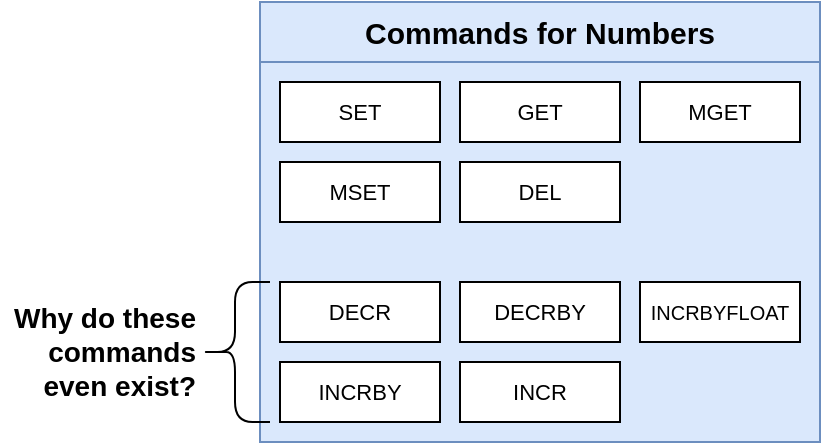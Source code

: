 <mxfile version="13.3.7" type="device" pages="8"><diagram id="JqwC3n5OHXE39iyFi_rL" name="01 - numb"><mxGraphModel dx="471" dy="290" grid="1" gridSize="10" guides="1" tooltips="1" connect="1" arrows="1" fold="1" page="1" pageScale="1" pageWidth="1920" pageHeight="1200" math="0" shadow="0"><root><mxCell id="0"/><mxCell id="1" parent="0"/><mxCell id="weh4NWB8mXX_aTom_WaK-1" value="Commands for Numbers" style="rounded=0;whiteSpace=wrap;html=1;fillColor=#dae8fc;strokeColor=#6c8ebf;fontStyle=1;fontSize=15;" vertex="1" parent="1"><mxGeometry x="610" y="370" width="280" height="30" as="geometry"/></mxCell><mxCell id="weh4NWB8mXX_aTom_WaK-2" value="" style="rounded=0;whiteSpace=wrap;html=1;fillColor=#dae8fc;strokeColor=#6c8ebf;fontStyle=1;fontSize=16;" vertex="1" parent="1"><mxGeometry x="610" y="400" width="280" height="190" as="geometry"/></mxCell><mxCell id="weh4NWB8mXX_aTom_WaK-3" value="GET" style="rounded=0;whiteSpace=wrap;html=1;fontSize=11;" vertex="1" parent="1"><mxGeometry x="710" y="410" width="80" height="30" as="geometry"/></mxCell><mxCell id="weh4NWB8mXX_aTom_WaK-4" value="SET" style="rounded=0;whiteSpace=wrap;html=1;fontSize=11;" vertex="1" parent="1"><mxGeometry x="620" y="410" width="80" height="30" as="geometry"/></mxCell><mxCell id="weh4NWB8mXX_aTom_WaK-5" value="MGET" style="rounded=0;whiteSpace=wrap;html=1;fontSize=11;" vertex="1" parent="1"><mxGeometry x="800" y="410" width="80" height="30" as="geometry"/></mxCell><mxCell id="weh4NWB8mXX_aTom_WaK-6" value="MSET" style="rounded=0;whiteSpace=wrap;html=1;fontSize=11;" vertex="1" parent="1"><mxGeometry x="620" y="450" width="80" height="30" as="geometry"/></mxCell><mxCell id="weh4NWB8mXX_aTom_WaK-7" value="INCR" style="rounded=0;whiteSpace=wrap;html=1;fontSize=11;" vertex="1" parent="1"><mxGeometry x="710" y="550" width="80" height="30" as="geometry"/></mxCell><mxCell id="weh4NWB8mXX_aTom_WaK-8" value="DECR" style="rounded=0;whiteSpace=wrap;html=1;fontSize=11;" vertex="1" parent="1"><mxGeometry x="620" y="510" width="80" height="30" as="geometry"/></mxCell><mxCell id="weh4NWB8mXX_aTom_WaK-9" value="INCRBY" style="rounded=0;whiteSpace=wrap;html=1;fontSize=11;" vertex="1" parent="1"><mxGeometry x="620" y="550" width="80" height="30" as="geometry"/></mxCell><mxCell id="weh4NWB8mXX_aTom_WaK-10" value="INCRBYFLOAT" style="rounded=0;whiteSpace=wrap;html=1;fontSize=10;" vertex="1" parent="1"><mxGeometry x="800" y="510" width="80" height="30" as="geometry"/></mxCell><mxCell id="weh4NWB8mXX_aTom_WaK-11" value="DECRBY" style="rounded=0;whiteSpace=wrap;html=1;fontSize=11;" vertex="1" parent="1"><mxGeometry x="710" y="510" width="80" height="30" as="geometry"/></mxCell><mxCell id="weh4NWB8mXX_aTom_WaK-12" value="DEL" style="rounded=0;whiteSpace=wrap;html=1;fontSize=11;" vertex="1" parent="1"><mxGeometry x="710" y="450" width="80" height="30" as="geometry"/></mxCell><mxCell id="weh4NWB8mXX_aTom_WaK-14" value="" style="shape=curlyBracket;whiteSpace=wrap;html=1;rounded=1;" vertex="1" parent="1"><mxGeometry x="580" y="510" width="35" height="70" as="geometry"/></mxCell><mxCell id="weh4NWB8mXX_aTom_WaK-15" value="Why do these commands even exist?" style="text;html=1;strokeColor=none;fillColor=none;align=right;verticalAlign=middle;whiteSpace=wrap;rounded=0;fontStyle=1;fontSize=14;" vertex="1" parent="1"><mxGeometry x="480" y="535" width="100" height="20" as="geometry"/></mxCell></root></mxGraphModel></diagram><diagram id="ersCwd2ein5exZZzDWzj" name="02 - getset"><mxGraphModel dx="807" dy="498" grid="1" gridSize="10" guides="1" tooltips="1" connect="1" arrows="1" fold="1" page="1" pageScale="1" pageWidth="1920" pageHeight="1200" math="0" shadow="0"><root><mxCell id="GRiDHgTVAoTTc7aFI11v-0"/><mxCell id="GRiDHgTVAoTTc7aFI11v-1" parent="GRiDHgTVAoTTc7aFI11v-0"/><mxCell id="G50imO1o8P3QpibRW9eD-0" value="" style="rounded=0;whiteSpace=wrap;html=1;fontSize=16;align=left;fillColor=#f5f5f5;strokeColor=#666666;fontColor=#333333;" vertex="1" parent="GRiDHgTVAoTTc7aFI11v-1"><mxGeometry x="670" y="580" width="124" height="60" as="geometry"/></mxCell><mxCell id="G50imO1o8P3QpibRW9eD-2" value="Redis" style="rounded=0;whiteSpace=wrap;html=1;fontStyle=1;fillColor=#dae8fc;strokeColor=#6c8ebf;fontSize=22;" vertex="1" parent="GRiDHgTVAoTTc7aFI11v-1"><mxGeometry x="720" y="670" width="300" height="40" as="geometry"/></mxCell><mxCell id="G50imO1o8P3QpibRW9eD-3" value="" style="rounded=0;whiteSpace=wrap;html=1;fontStyle=1;fillColor=#dae8fc;strokeColor=#6c8ebf;fontSize=22;" vertex="1" parent="GRiDHgTVAoTTc7aFI11v-1"><mxGeometry x="720" y="710" width="300" height="80" as="geometry"/></mxCell><mxCell id="G50imO1o8P3QpibRW9eD-4" value="Command" style="rounded=0;whiteSpace=wrap;html=1;fontSize=16;align=center;fontStyle=1;fillColor=#f5f5f5;strokeColor=#666666;fontColor=#333333;" vertex="1" parent="GRiDHgTVAoTTc7aFI11v-1"><mxGeometry x="670" y="550" width="124" height="30" as="geometry"/></mxCell><mxCell id="G50imO1o8P3QpibRW9eD-6" value="" style="rounded=0;whiteSpace=wrap;html=1;fontStyle=0;fillColor=#d5e8d4;strokeColor=#82b366;fontSize=22;" vertex="1" parent="GRiDHgTVAoTTc7aFI11v-1"><mxGeometry x="720" y="450" width="720" height="70" as="geometry"/></mxCell><mxCell id="G50imO1o8P3QpibRW9eD-7" value="Response" style="rounded=0;whiteSpace=wrap;html=1;fontSize=16;align=center;fontStyle=1;fillColor=#f5f5f5;strokeColor=#666666;fontColor=#333333;" vertex="1" parent="GRiDHgTVAoTTc7aFI11v-1"><mxGeometry x="945" y="550" width="105" height="30" as="geometry"/></mxCell><mxCell id="G50imO1o8P3QpibRW9eD-8" value="" style="rounded=0;whiteSpace=wrap;html=1;fontSize=16;align=center;fontStyle=1;fillColor=#f5f5f5;strokeColor=#666666;fontColor=#333333;" vertex="1" parent="GRiDHgTVAoTTc7aFI11v-1"><mxGeometry x="945" y="580" width="105" height="60" as="geometry"/></mxCell><mxCell id="G50imO1o8P3QpibRW9eD-9" value="&quot;20&quot;" style="rounded=0;whiteSpace=wrap;html=1;fontSize=16;fontStyle=2;" vertex="1" parent="GRiDHgTVAoTTc7aFI11v-1"><mxGeometry x="967.5" y="590" width="60" height="40" as="geometry"/></mxCell><mxCell id="G50imO1o8P3QpibRW9eD-10" value="GET upvotes" style="rounded=0;whiteSpace=wrap;html=1;fontSize=16;fontStyle=2;" vertex="1" parent="GRiDHgTVAoTTc7aFI11v-1"><mxGeometry x="680" y="590" width="107" height="40" as="geometry"/></mxCell><mxCell id="G50imO1o8P3QpibRW9eD-11" style="edgeStyle=orthogonalEdgeStyle;rounded=0;orthogonalLoop=1;jettySize=auto;html=1;exitX=1;exitY=0.5;exitDx=0;exitDy=0;strokeWidth=2;fontSize=11;" edge="1" parent="GRiDHgTVAoTTc7aFI11v-1" source="G50imO1o8P3QpibRW9eD-12" target="G50imO1o8P3QpibRW9eD-13"><mxGeometry relative="1" as="geometry"/></mxCell><mxCell id="G50imO1o8P3QpibRW9eD-12" value="upvotes" style="rounded=0;whiteSpace=wrap;html=1;fontSize=16;fontStyle=2;" vertex="1" parent="GRiDHgTVAoTTc7aFI11v-1"><mxGeometry x="730" y="730" width="110" height="40" as="geometry"/></mxCell><mxCell id="G50imO1o8P3QpibRW9eD-13" value="&quot;20&quot;" style="rounded=0;whiteSpace=wrap;html=1;fontSize=16;fontStyle=2;" vertex="1" parent="GRiDHgTVAoTTc7aFI11v-1"><mxGeometry x="900" y="730" width="110" height="40" as="geometry"/></mxCell><mxCell id="G50imO1o8P3QpibRW9eD-14" value="We could do this instead of 'INCR'" style="rounded=0;whiteSpace=wrap;html=1;fontSize=22;align=center;fillColor=#f8cecc;strokeColor=#b85450;fontStyle=1" vertex="1" parent="GRiDHgTVAoTTc7aFI11v-1"><mxGeometry x="895" y="380" width="370" height="60" as="geometry"/></mxCell><mxCell id="G50imO1o8P3QpibRW9eD-15" value="" style="endArrow=classic;html=1;fontSize=22;" edge="1" parent="GRiDHgTVAoTTc7aFI11v-1"><mxGeometry width="50" height="50" relative="1" as="geometry"><mxPoint x="794" y="520" as="sourcePoint"/><mxPoint x="794" y="670" as="targetPoint"/></mxGeometry></mxCell><mxCell id="G50imO1o8P3QpibRW9eD-16" value="" style="endArrow=classic;html=1;fontSize=22;" edge="1" parent="GRiDHgTVAoTTc7aFI11v-1"><mxGeometry width="50" height="50" relative="1" as="geometry"><mxPoint x="944.52" y="670" as="sourcePoint"/><mxPoint x="944.52" y="520" as="targetPoint"/></mxGeometry></mxCell><mxCell id="G50imO1o8P3QpibRW9eD-17" value="" style="rounded=0;whiteSpace=wrap;html=1;fontSize=16;align=left;fillColor=#f5f5f5;strokeColor=#666666;fontColor=#333333;" vertex="1" parent="GRiDHgTVAoTTc7aFI11v-1"><mxGeometry x="1110" y="580" width="124" height="60" as="geometry"/></mxCell><mxCell id="G50imO1o8P3QpibRW9eD-18" value="Redis" style="rounded=0;whiteSpace=wrap;html=1;fontStyle=1;fillColor=#dae8fc;strokeColor=#6c8ebf;fontSize=22;" vertex="1" parent="GRiDHgTVAoTTc7aFI11v-1"><mxGeometry x="1160" y="670" width="300" height="40" as="geometry"/></mxCell><mxCell id="G50imO1o8P3QpibRW9eD-19" value="" style="rounded=0;whiteSpace=wrap;html=1;fontStyle=1;fillColor=#dae8fc;strokeColor=#6c8ebf;fontSize=22;" vertex="1" parent="GRiDHgTVAoTTc7aFI11v-1"><mxGeometry x="1160" y="710" width="300" height="80" as="geometry"/></mxCell><mxCell id="G50imO1o8P3QpibRW9eD-20" value="Command" style="rounded=0;whiteSpace=wrap;html=1;fontSize=16;align=center;fontStyle=1;fillColor=#f5f5f5;strokeColor=#666666;fontColor=#333333;" vertex="1" parent="GRiDHgTVAoTTc7aFI11v-1"><mxGeometry x="1110" y="550" width="124" height="30" as="geometry"/></mxCell><mxCell id="G50imO1o8P3QpibRW9eD-21" value="Response" style="rounded=0;whiteSpace=wrap;html=1;fontSize=16;align=center;fontStyle=1;fillColor=#f5f5f5;strokeColor=#666666;fontColor=#333333;" vertex="1" parent="GRiDHgTVAoTTc7aFI11v-1"><mxGeometry x="1385" y="550" width="105" height="30" as="geometry"/></mxCell><mxCell id="G50imO1o8P3QpibRW9eD-22" value="" style="rounded=0;whiteSpace=wrap;html=1;fontSize=16;align=center;fontStyle=1;fillColor=#f5f5f5;strokeColor=#666666;fontColor=#333333;" vertex="1" parent="GRiDHgTVAoTTc7aFI11v-1"><mxGeometry x="1385" y="580" width="105" height="60" as="geometry"/></mxCell><mxCell id="G50imO1o8P3QpibRW9eD-23" value="&quot;OK&quot;" style="rounded=0;whiteSpace=wrap;html=1;fontSize=16;fontStyle=2;" vertex="1" parent="GRiDHgTVAoTTc7aFI11v-1"><mxGeometry x="1407.5" y="590" width="60" height="40" as="geometry"/></mxCell><mxCell id="G50imO1o8P3QpibRW9eD-24" value="SET upvotes 21" style="rounded=0;whiteSpace=wrap;html=1;fontSize=16;fontStyle=2;" vertex="1" parent="GRiDHgTVAoTTc7aFI11v-1"><mxGeometry x="1120" y="590" width="107" height="40" as="geometry"/></mxCell><mxCell id="G50imO1o8P3QpibRW9eD-25" style="edgeStyle=orthogonalEdgeStyle;rounded=0;orthogonalLoop=1;jettySize=auto;html=1;exitX=1;exitY=0.5;exitDx=0;exitDy=0;strokeWidth=2;fontSize=11;" edge="1" parent="GRiDHgTVAoTTc7aFI11v-1" source="G50imO1o8P3QpibRW9eD-26" target="G50imO1o8P3QpibRW9eD-27"><mxGeometry relative="1" as="geometry"/></mxCell><mxCell id="G50imO1o8P3QpibRW9eD-26" value="upvotes" style="rounded=0;whiteSpace=wrap;html=1;fontSize=16;fontStyle=2;" vertex="1" parent="GRiDHgTVAoTTc7aFI11v-1"><mxGeometry x="1170" y="730" width="110" height="40" as="geometry"/></mxCell><mxCell id="G50imO1o8P3QpibRW9eD-27" value="&quot;21&quot;" style="rounded=0;whiteSpace=wrap;html=1;fontSize=16;fontStyle=2;" vertex="1" parent="GRiDHgTVAoTTc7aFI11v-1"><mxGeometry x="1340" y="730" width="110" height="40" as="geometry"/></mxCell><mxCell id="G50imO1o8P3QpibRW9eD-28" value="" style="endArrow=classic;html=1;fontSize=22;" edge="1" parent="GRiDHgTVAoTTc7aFI11v-1"><mxGeometry width="50" height="50" relative="1" as="geometry"><mxPoint x="1234" y="520" as="sourcePoint"/><mxPoint x="1234" y="670" as="targetPoint"/></mxGeometry></mxCell><mxCell id="G50imO1o8P3QpibRW9eD-29" value="" style="endArrow=classic;html=1;fontSize=22;" edge="1" parent="GRiDHgTVAoTTc7aFI11v-1"><mxGeometry width="50" height="50" relative="1" as="geometry"><mxPoint x="1384.52" y="670" as="sourcePoint"/><mxPoint x="1384.52" y="520" as="targetPoint"/></mxGeometry></mxCell><mxCell id="G50imO1o8P3QpibRW9eD-34" style="edgeStyle=orthogonalEdgeStyle;rounded=0;orthogonalLoop=1;jettySize=auto;html=1;exitX=1;exitY=0.5;exitDx=0;exitDy=0;fontSize=22;" edge="1" parent="GRiDHgTVAoTTc7aFI11v-1" source="G50imO1o8P3QpibRW9eD-30" target="G50imO1o8P3QpibRW9eD-33"><mxGeometry relative="1" as="geometry"/></mxCell><mxCell id="G50imO1o8P3QpibRW9eD-30" value="&quot;20&quot;" style="rounded=0;whiteSpace=wrap;html=1;fontSize=16;fontStyle=2;" vertex="1" parent="GRiDHgTVAoTTc7aFI11v-1"><mxGeometry x="927.5" y="465" width="40" height="40" as="geometry"/></mxCell><mxCell id="G50imO1o8P3QpibRW9eD-31" value="&lt;b&gt;API Server&lt;/b&gt;" style="text;html=1;strokeColor=none;fillColor=none;align=center;verticalAlign=middle;whiteSpace=wrap;rounded=0;fontSize=22;" vertex="1" parent="GRiDHgTVAoTTc7aFI11v-1"><mxGeometry x="747" y="475" width="40" height="20" as="geometry"/></mxCell><mxCell id="G50imO1o8P3QpibRW9eD-36" style="edgeStyle=orthogonalEdgeStyle;rounded=0;orthogonalLoop=1;jettySize=auto;html=1;exitX=1;exitY=0.5;exitDx=0;exitDy=0;fontSize=22;" edge="1" parent="GRiDHgTVAoTTc7aFI11v-1" source="G50imO1o8P3QpibRW9eD-33" target="G50imO1o8P3QpibRW9eD-35"><mxGeometry relative="1" as="geometry"/></mxCell><mxCell id="G50imO1o8P3QpibRW9eD-33" value="20" style="rounded=0;whiteSpace=wrap;html=1;fontSize=16;fontStyle=2;" vertex="1" parent="GRiDHgTVAoTTc7aFI11v-1"><mxGeometry x="990" y="465" width="30" height="40" as="geometry"/></mxCell><mxCell id="G50imO1o8P3QpibRW9eD-38" style="edgeStyle=orthogonalEdgeStyle;rounded=0;orthogonalLoop=1;jettySize=auto;html=1;exitX=1;exitY=0.5;exitDx=0;exitDy=0;fontSize=22;" edge="1" parent="GRiDHgTVAoTTc7aFI11v-1" source="G50imO1o8P3QpibRW9eD-35" target="G50imO1o8P3QpibRW9eD-37"><mxGeometry relative="1" as="geometry"/></mxCell><mxCell id="G50imO1o8P3QpibRW9eD-35" value="20 + 1" style="rounded=0;whiteSpace=wrap;html=1;fontSize=16;fontStyle=2;" vertex="1" parent="GRiDHgTVAoTTc7aFI11v-1"><mxGeometry x="1045" y="465" width="70" height="40" as="geometry"/></mxCell><mxCell id="G50imO1o8P3QpibRW9eD-37" value="21" style="rounded=0;whiteSpace=wrap;html=1;fontSize=16;fontStyle=2;" vertex="1" parent="GRiDHgTVAoTTc7aFI11v-1"><mxGeometry x="1140" y="465" width="70" height="40" as="geometry"/></mxCell></root></mxGraphModel></diagram><diagram name="03 - first" id="UYrCd_HREZklZOwdUCtj"><mxGraphModel dx="826" dy="510" grid="1" gridSize="10" guides="1" tooltips="1" connect="1" arrows="1" fold="1" page="1" pageScale="1" pageWidth="1920" pageHeight="1200" math="0" shadow="0"><root><mxCell id="7QyXnaCS6kPut0UiRq4j-0"/><mxCell id="7QyXnaCS6kPut0UiRq4j-1" parent="7QyXnaCS6kPut0UiRq4j-0"/><mxCell id="7QyXnaCS6kPut0UiRq4j-14" value="Two round trips" style="rounded=0;whiteSpace=wrap;html=1;fontSize=22;align=center;fillColor=#f8cecc;strokeColor=#b85450;fontStyle=1" vertex="1" parent="7QyXnaCS6kPut0UiRq4j-1"><mxGeometry x="895" y="380" width="370" height="60" as="geometry"/></mxCell><mxCell id="t_0nIKhQNyyb_zOz6WTl-0" value="" style="rounded=0;whiteSpace=wrap;html=1;fontSize=16;align=left;fillColor=#f5f5f5;strokeColor=#666666;fontColor=#333333;" vertex="1" parent="7QyXnaCS6kPut0UiRq4j-1"><mxGeometry x="670" y="580" width="124" height="60" as="geometry"/></mxCell><mxCell id="t_0nIKhQNyyb_zOz6WTl-1" value="Redis" style="rounded=0;whiteSpace=wrap;html=1;fontStyle=1;fillColor=#dae8fc;strokeColor=#6c8ebf;fontSize=22;" vertex="1" parent="7QyXnaCS6kPut0UiRq4j-1"><mxGeometry x="720" y="670" width="300" height="40" as="geometry"/></mxCell><mxCell id="t_0nIKhQNyyb_zOz6WTl-2" value="" style="rounded=0;whiteSpace=wrap;html=1;fontStyle=1;fillColor=#dae8fc;strokeColor=#6c8ebf;fontSize=22;" vertex="1" parent="7QyXnaCS6kPut0UiRq4j-1"><mxGeometry x="720" y="710" width="300" height="80" as="geometry"/></mxCell><mxCell id="t_0nIKhQNyyb_zOz6WTl-3" value="Command" style="rounded=0;whiteSpace=wrap;html=1;fontSize=16;align=center;fontStyle=1;fillColor=#f5f5f5;strokeColor=#666666;fontColor=#333333;" vertex="1" parent="7QyXnaCS6kPut0UiRq4j-1"><mxGeometry x="670" y="550" width="124" height="30" as="geometry"/></mxCell><mxCell id="t_0nIKhQNyyb_zOz6WTl-4" value="" style="rounded=0;whiteSpace=wrap;html=1;fontStyle=0;fillColor=#d5e8d4;strokeColor=#82b366;fontSize=22;" vertex="1" parent="7QyXnaCS6kPut0UiRq4j-1"><mxGeometry x="720" y="450" width="720" height="70" as="geometry"/></mxCell><mxCell id="t_0nIKhQNyyb_zOz6WTl-5" value="Response" style="rounded=0;whiteSpace=wrap;html=1;fontSize=16;align=center;fontStyle=1;fillColor=#f5f5f5;strokeColor=#666666;fontColor=#333333;" vertex="1" parent="7QyXnaCS6kPut0UiRq4j-1"><mxGeometry x="945" y="550" width="105" height="30" as="geometry"/></mxCell><mxCell id="t_0nIKhQNyyb_zOz6WTl-6" value="" style="rounded=0;whiteSpace=wrap;html=1;fontSize=16;align=center;fontStyle=1;fillColor=#f5f5f5;strokeColor=#666666;fontColor=#333333;" vertex="1" parent="7QyXnaCS6kPut0UiRq4j-1"><mxGeometry x="945" y="580" width="105" height="60" as="geometry"/></mxCell><mxCell id="t_0nIKhQNyyb_zOz6WTl-7" value="&quot;20&quot;" style="rounded=0;whiteSpace=wrap;html=1;fontSize=16;fontStyle=2;" vertex="1" parent="7QyXnaCS6kPut0UiRq4j-1"><mxGeometry x="967.5" y="590" width="60" height="40" as="geometry"/></mxCell><mxCell id="t_0nIKhQNyyb_zOz6WTl-8" value="GET upvotes" style="rounded=0;whiteSpace=wrap;html=1;fontSize=16;fontStyle=2;" vertex="1" parent="7QyXnaCS6kPut0UiRq4j-1"><mxGeometry x="680" y="590" width="107" height="40" as="geometry"/></mxCell><mxCell id="t_0nIKhQNyyb_zOz6WTl-9" style="edgeStyle=orthogonalEdgeStyle;rounded=0;orthogonalLoop=1;jettySize=auto;html=1;exitX=1;exitY=0.5;exitDx=0;exitDy=0;strokeWidth=2;fontSize=11;" edge="1" parent="7QyXnaCS6kPut0UiRq4j-1" source="t_0nIKhQNyyb_zOz6WTl-10" target="t_0nIKhQNyyb_zOz6WTl-11"><mxGeometry relative="1" as="geometry"/></mxCell><mxCell id="t_0nIKhQNyyb_zOz6WTl-10" value="upvotes" style="rounded=0;whiteSpace=wrap;html=1;fontSize=16;fontStyle=2;" vertex="1" parent="7QyXnaCS6kPut0UiRq4j-1"><mxGeometry x="730" y="730" width="110" height="40" as="geometry"/></mxCell><mxCell id="t_0nIKhQNyyb_zOz6WTl-11" value="&quot;20&quot;" style="rounded=0;whiteSpace=wrap;html=1;fontSize=16;fontStyle=2;" vertex="1" parent="7QyXnaCS6kPut0UiRq4j-1"><mxGeometry x="900" y="730" width="110" height="40" as="geometry"/></mxCell><mxCell id="t_0nIKhQNyyb_zOz6WTl-12" value="" style="endArrow=classic;html=1;fontSize=22;" edge="1" parent="7QyXnaCS6kPut0UiRq4j-1"><mxGeometry width="50" height="50" relative="1" as="geometry"><mxPoint x="794" y="520" as="sourcePoint"/><mxPoint x="794" y="670" as="targetPoint"/></mxGeometry></mxCell><mxCell id="t_0nIKhQNyyb_zOz6WTl-13" value="" style="endArrow=classic;html=1;fontSize=22;" edge="1" parent="7QyXnaCS6kPut0UiRq4j-1"><mxGeometry width="50" height="50" relative="1" as="geometry"><mxPoint x="944.52" y="670" as="sourcePoint"/><mxPoint x="944.52" y="520" as="targetPoint"/></mxGeometry></mxCell><mxCell id="t_0nIKhQNyyb_zOz6WTl-14" value="" style="rounded=0;whiteSpace=wrap;html=1;fontSize=16;align=left;fillColor=#f5f5f5;strokeColor=#666666;fontColor=#333333;" vertex="1" parent="7QyXnaCS6kPut0UiRq4j-1"><mxGeometry x="1110" y="580" width="124" height="60" as="geometry"/></mxCell><mxCell id="t_0nIKhQNyyb_zOz6WTl-15" value="Redis" style="rounded=0;whiteSpace=wrap;html=1;fontStyle=1;fillColor=#dae8fc;strokeColor=#6c8ebf;fontSize=22;" vertex="1" parent="7QyXnaCS6kPut0UiRq4j-1"><mxGeometry x="1160" y="670" width="300" height="40" as="geometry"/></mxCell><mxCell id="t_0nIKhQNyyb_zOz6WTl-16" value="" style="rounded=0;whiteSpace=wrap;html=1;fontStyle=1;fillColor=#dae8fc;strokeColor=#6c8ebf;fontSize=22;" vertex="1" parent="7QyXnaCS6kPut0UiRq4j-1"><mxGeometry x="1160" y="710" width="300" height="80" as="geometry"/></mxCell><mxCell id="t_0nIKhQNyyb_zOz6WTl-17" value="Command" style="rounded=0;whiteSpace=wrap;html=1;fontSize=16;align=center;fontStyle=1;fillColor=#f5f5f5;strokeColor=#666666;fontColor=#333333;" vertex="1" parent="7QyXnaCS6kPut0UiRq4j-1"><mxGeometry x="1110" y="550" width="124" height="30" as="geometry"/></mxCell><mxCell id="t_0nIKhQNyyb_zOz6WTl-18" value="Response" style="rounded=0;whiteSpace=wrap;html=1;fontSize=16;align=center;fontStyle=1;fillColor=#f5f5f5;strokeColor=#666666;fontColor=#333333;" vertex="1" parent="7QyXnaCS6kPut0UiRq4j-1"><mxGeometry x="1385" y="550" width="105" height="30" as="geometry"/></mxCell><mxCell id="t_0nIKhQNyyb_zOz6WTl-19" value="" style="rounded=0;whiteSpace=wrap;html=1;fontSize=16;align=center;fontStyle=1;fillColor=#f5f5f5;strokeColor=#666666;fontColor=#333333;" vertex="1" parent="7QyXnaCS6kPut0UiRq4j-1"><mxGeometry x="1385" y="580" width="105" height="60" as="geometry"/></mxCell><mxCell id="t_0nIKhQNyyb_zOz6WTl-20" value="&quot;OK&quot;" style="rounded=0;whiteSpace=wrap;html=1;fontSize=16;fontStyle=2;" vertex="1" parent="7QyXnaCS6kPut0UiRq4j-1"><mxGeometry x="1407.5" y="590" width="60" height="40" as="geometry"/></mxCell><mxCell id="t_0nIKhQNyyb_zOz6WTl-21" value="SET upvotes 21" style="rounded=0;whiteSpace=wrap;html=1;fontSize=16;fontStyle=2;" vertex="1" parent="7QyXnaCS6kPut0UiRq4j-1"><mxGeometry x="1120" y="590" width="107" height="40" as="geometry"/></mxCell><mxCell id="t_0nIKhQNyyb_zOz6WTl-22" style="edgeStyle=orthogonalEdgeStyle;rounded=0;orthogonalLoop=1;jettySize=auto;html=1;exitX=1;exitY=0.5;exitDx=0;exitDy=0;strokeWidth=2;fontSize=11;" edge="1" parent="7QyXnaCS6kPut0UiRq4j-1" source="t_0nIKhQNyyb_zOz6WTl-23" target="t_0nIKhQNyyb_zOz6WTl-24"><mxGeometry relative="1" as="geometry"/></mxCell><mxCell id="t_0nIKhQNyyb_zOz6WTl-23" value="upvotes" style="rounded=0;whiteSpace=wrap;html=1;fontSize=16;fontStyle=2;" vertex="1" parent="7QyXnaCS6kPut0UiRq4j-1"><mxGeometry x="1170" y="730" width="110" height="40" as="geometry"/></mxCell><mxCell id="t_0nIKhQNyyb_zOz6WTl-24" value="&quot;21&quot;" style="rounded=0;whiteSpace=wrap;html=1;fontSize=16;fontStyle=2;" vertex="1" parent="7QyXnaCS6kPut0UiRq4j-1"><mxGeometry x="1340" y="730" width="110" height="40" as="geometry"/></mxCell><mxCell id="t_0nIKhQNyyb_zOz6WTl-25" value="" style="endArrow=classic;html=1;fontSize=22;" edge="1" parent="7QyXnaCS6kPut0UiRq4j-1"><mxGeometry width="50" height="50" relative="1" as="geometry"><mxPoint x="1234" y="520" as="sourcePoint"/><mxPoint x="1234" y="670" as="targetPoint"/></mxGeometry></mxCell><mxCell id="t_0nIKhQNyyb_zOz6WTl-26" value="" style="endArrow=classic;html=1;fontSize=22;" edge="1" parent="7QyXnaCS6kPut0UiRq4j-1"><mxGeometry width="50" height="50" relative="1" as="geometry"><mxPoint x="1384.52" y="670" as="sourcePoint"/><mxPoint x="1384.52" y="520" as="targetPoint"/></mxGeometry></mxCell><mxCell id="t_0nIKhQNyyb_zOz6WTl-27" style="edgeStyle=orthogonalEdgeStyle;rounded=0;orthogonalLoop=1;jettySize=auto;html=1;exitX=1;exitY=0.5;exitDx=0;exitDy=0;fontSize=22;" edge="1" parent="7QyXnaCS6kPut0UiRq4j-1" source="t_0nIKhQNyyb_zOz6WTl-28" target="t_0nIKhQNyyb_zOz6WTl-31"><mxGeometry relative="1" as="geometry"/></mxCell><mxCell id="t_0nIKhQNyyb_zOz6WTl-28" value="&quot;20&quot;" style="rounded=0;whiteSpace=wrap;html=1;fontSize=16;fontStyle=2;" vertex="1" parent="7QyXnaCS6kPut0UiRq4j-1"><mxGeometry x="927.5" y="465" width="40" height="40" as="geometry"/></mxCell><mxCell id="t_0nIKhQNyyb_zOz6WTl-29" value="&lt;b&gt;API Server&lt;/b&gt;" style="text;html=1;strokeColor=none;fillColor=none;align=center;verticalAlign=middle;whiteSpace=wrap;rounded=0;fontSize=22;" vertex="1" parent="7QyXnaCS6kPut0UiRq4j-1"><mxGeometry x="747" y="475" width="40" height="20" as="geometry"/></mxCell><mxCell id="t_0nIKhQNyyb_zOz6WTl-30" style="edgeStyle=orthogonalEdgeStyle;rounded=0;orthogonalLoop=1;jettySize=auto;html=1;exitX=1;exitY=0.5;exitDx=0;exitDy=0;fontSize=22;" edge="1" parent="7QyXnaCS6kPut0UiRq4j-1" source="t_0nIKhQNyyb_zOz6WTl-31" target="t_0nIKhQNyyb_zOz6WTl-33"><mxGeometry relative="1" as="geometry"/></mxCell><mxCell id="t_0nIKhQNyyb_zOz6WTl-31" value="20" style="rounded=0;whiteSpace=wrap;html=1;fontSize=16;fontStyle=2;" vertex="1" parent="7QyXnaCS6kPut0UiRq4j-1"><mxGeometry x="990" y="465" width="30" height="40" as="geometry"/></mxCell><mxCell id="t_0nIKhQNyyb_zOz6WTl-32" style="edgeStyle=orthogonalEdgeStyle;rounded=0;orthogonalLoop=1;jettySize=auto;html=1;exitX=1;exitY=0.5;exitDx=0;exitDy=0;fontSize=22;" edge="1" parent="7QyXnaCS6kPut0UiRq4j-1" source="t_0nIKhQNyyb_zOz6WTl-33" target="t_0nIKhQNyyb_zOz6WTl-34"><mxGeometry relative="1" as="geometry"/></mxCell><mxCell id="t_0nIKhQNyyb_zOz6WTl-33" value="20 + 1" style="rounded=0;whiteSpace=wrap;html=1;fontSize=16;fontStyle=2;" vertex="1" parent="7QyXnaCS6kPut0UiRq4j-1"><mxGeometry x="1045" y="465" width="70" height="40" as="geometry"/></mxCell><mxCell id="t_0nIKhQNyyb_zOz6WTl-34" value="21" style="rounded=0;whiteSpace=wrap;html=1;fontSize=16;fontStyle=2;" vertex="1" parent="7QyXnaCS6kPut0UiRq4j-1"><mxGeometry x="1140" y="465" width="70" height="40" as="geometry"/></mxCell></root></mxGraphModel></diagram><diagram name="05 - conc" id="tMkrBRATXDqPH_XPGSvz"><mxGraphModel dx="691" dy="427" grid="1" gridSize="10" guides="1" tooltips="1" connect="1" arrows="1" fold="1" page="1" pageScale="1" pageWidth="1920" pageHeight="1200" math="0" shadow="0"><root><mxCell id="QsgbSx9nGWUm5yKXU4tT-0"/><mxCell id="QsgbSx9nGWUm5yKXU4tT-1" parent="QsgbSx9nGWUm5yKXU4tT-0"/><mxCell id="QsgbSx9nGWUm5yKXU4tT-6" value="" style="rounded=0;whiteSpace=wrap;html=1;fontStyle=0;fillColor=#d5e8d4;strokeColor=#82b366;fontSize=22;" vertex="1" parent="QsgbSx9nGWUm5yKXU4tT-1"><mxGeometry x="1010" y="480" width="140" height="210" as="geometry"/></mxCell><mxCell id="QsgbSx9nGWUm5yKXU4tT-31" value="&lt;b&gt;API Server&lt;/b&gt;" style="text;html=1;strokeColor=none;fillColor=none;align=center;verticalAlign=middle;whiteSpace=wrap;rounded=0;fontSize=22;" vertex="1" parent="QsgbSx9nGWUm5yKXU4tT-1"><mxGeometry x="1060" y="577" width="40" height="20" as="geometry"/></mxCell><mxCell id="QsgbSx9nGWUm5yKXU4tT-38" style="edgeStyle=orthogonalEdgeStyle;rounded=0;orthogonalLoop=1;jettySize=auto;html=1;exitX=1;exitY=0.5;exitDx=0;exitDy=0;fontSize=22;" edge="1" parent="QsgbSx9nGWUm5yKXU4tT-1" source="QsgbSx9nGWUm5yKXU4tT-37"><mxGeometry relative="1" as="geometry"><mxPoint x="1010" y="532" as="targetPoint"/></mxGeometry></mxCell><mxCell id="QsgbSx9nGWUm5yKXU4tT-37" value="Request to upvote a post" style="rounded=0;whiteSpace=wrap;html=1;fontSize=22;align=center;" vertex="1" parent="QsgbSx9nGWUm5yKXU4tT-1"><mxGeometry x="811" y="487" width="120" height="90" as="geometry"/></mxCell><mxCell id="QsgbSx9nGWUm5yKXU4tT-39" style="edgeStyle=orthogonalEdgeStyle;rounded=0;orthogonalLoop=1;jettySize=auto;html=1;exitX=1;exitY=0.5;exitDx=0;exitDy=0;fontSize=22;" edge="1" parent="QsgbSx9nGWUm5yKXU4tT-1" source="QsgbSx9nGWUm5yKXU4tT-40"><mxGeometry relative="1" as="geometry"><mxPoint x="1010" y="645" as="targetPoint"/></mxGeometry></mxCell><mxCell id="QsgbSx9nGWUm5yKXU4tT-40" value="Request to upvote the same post" style="rounded=0;whiteSpace=wrap;html=1;fontSize=22;align=center;" vertex="1" parent="QsgbSx9nGWUm5yKXU4tT-1"><mxGeometry x="811" y="600" width="120" height="90" as="geometry"/></mxCell><mxCell id="QsgbSx9nGWUm5yKXU4tT-41" value="" style="shape=curlyBracket;whiteSpace=wrap;html=1;rounded=1;fontSize=22;align=center;" vertex="1" parent="QsgbSx9nGWUm5yKXU4tT-1"><mxGeometry x="770" y="487" width="30" height="203" as="geometry"/></mxCell><mxCell id="QsgbSx9nGWUm5yKXU4tT-42" value="Two requests received at exactly the same time" style="text;html=1;strokeColor=none;fillColor=none;align=right;verticalAlign=middle;whiteSpace=wrap;rounded=0;fontSize=14;" vertex="1" parent="QsgbSx9nGWUm5yKXU4tT-1"><mxGeometry x="670" y="553" width="100" height="71" as="geometry"/></mxCell></root></mxGraphModel></diagram><diagram name="06 - conc" id="38m_Fw_Dhx7lepQAGlHn"><mxGraphModel dx="706" dy="435" grid="1" gridSize="10" guides="1" tooltips="1" connect="1" arrows="1" fold="1" page="1" pageScale="1" pageWidth="1920" pageHeight="1200" math="0" shadow="0"><root><mxCell id="FXxpmlTZtQ-g081JxNrI-0"/><mxCell id="FXxpmlTZtQ-g081JxNrI-1" parent="FXxpmlTZtQ-g081JxNrI-0"/><mxCell id="FXxpmlTZtQ-g081JxNrI-2" value="&lt;b&gt;API Server&lt;/b&gt;" style="rounded=0;whiteSpace=wrap;html=1;fontStyle=0;fillColor=#d5e8d4;strokeColor=#82b366;fontSize=22;" vertex="1" parent="FXxpmlTZtQ-g081JxNrI-1"><mxGeometry x="970" y="482" width="140" height="100" as="geometry"/></mxCell><mxCell id="FXxpmlTZtQ-g081JxNrI-12" style="edgeStyle=orthogonalEdgeStyle;rounded=0;orthogonalLoop=1;jettySize=auto;html=1;exitX=1;exitY=0.5;exitDx=0;exitDy=0;fontSize=14;" edge="1" parent="FXxpmlTZtQ-g081JxNrI-1" source="FXxpmlTZtQ-g081JxNrI-5" target="FXxpmlTZtQ-g081JxNrI-2"><mxGeometry relative="1" as="geometry"/></mxCell><mxCell id="FXxpmlTZtQ-g081JxNrI-5" value="Request to upvote a post" style="rounded=0;whiteSpace=wrap;html=1;fontSize=22;align=center;" vertex="1" parent="FXxpmlTZtQ-g081JxNrI-1"><mxGeometry x="811" y="487" width="120" height="90" as="geometry"/></mxCell><mxCell id="FXxpmlTZtQ-g081JxNrI-11" style="edgeStyle=orthogonalEdgeStyle;rounded=0;orthogonalLoop=1;jettySize=auto;html=1;exitX=1;exitY=0.5;exitDx=0;exitDy=0;fontSize=14;" edge="1" parent="FXxpmlTZtQ-g081JxNrI-1" source="FXxpmlTZtQ-g081JxNrI-7" target="FXxpmlTZtQ-g081JxNrI-10"><mxGeometry relative="1" as="geometry"/></mxCell><mxCell id="FXxpmlTZtQ-g081JxNrI-7" value="Request to upvote the same post" style="rounded=0;whiteSpace=wrap;html=1;fontSize=22;align=center;" vertex="1" parent="FXxpmlTZtQ-g081JxNrI-1"><mxGeometry x="811" y="600" width="120" height="90" as="geometry"/></mxCell><mxCell id="FXxpmlTZtQ-g081JxNrI-8" value="" style="shape=curlyBracket;whiteSpace=wrap;html=1;rounded=1;fontSize=22;align=center;" vertex="1" parent="FXxpmlTZtQ-g081JxNrI-1"><mxGeometry x="770" y="487" width="30" height="203" as="geometry"/></mxCell><mxCell id="FXxpmlTZtQ-g081JxNrI-9" value="Two requests received at exactly the same time" style="text;html=1;strokeColor=none;fillColor=none;align=right;verticalAlign=middle;whiteSpace=wrap;rounded=0;fontSize=14;" vertex="1" parent="FXxpmlTZtQ-g081JxNrI-1"><mxGeometry x="670" y="553" width="100" height="71" as="geometry"/></mxCell><mxCell id="FXxpmlTZtQ-g081JxNrI-10" value="&lt;b&gt;API Server&lt;/b&gt;" style="rounded=0;whiteSpace=wrap;html=1;fontStyle=0;fillColor=#d5e8d4;strokeColor=#82b366;fontSize=22;" vertex="1" parent="FXxpmlTZtQ-g081JxNrI-1"><mxGeometry x="970" y="595" width="140" height="100" as="geometry"/></mxCell><mxCell id="d9abq3dCCYAklXgnAUfk-0" value="Redis" style="rounded=0;whiteSpace=wrap;html=1;fontStyle=1;fillColor=#dae8fc;strokeColor=#6c8ebf;fontSize=22;" vertex="1" parent="FXxpmlTZtQ-g081JxNrI-1"><mxGeometry x="1150" y="482" width="100" height="218" as="geometry"/></mxCell><mxCell id="d9abq3dCCYAklXgnAUfk-1" style="edgeStyle=orthogonalEdgeStyle;rounded=0;orthogonalLoop=1;jettySize=auto;html=1;exitX=1;exitY=0.5;exitDx=0;exitDy=0;fontSize=14;" edge="1" parent="FXxpmlTZtQ-g081JxNrI-1"><mxGeometry relative="1" as="geometry"><mxPoint x="1110" y="531.79" as="sourcePoint"/><mxPoint x="1149" y="531.79" as="targetPoint"/></mxGeometry></mxCell><mxCell id="d9abq3dCCYAklXgnAUfk-2" style="edgeStyle=orthogonalEdgeStyle;rounded=0;orthogonalLoop=1;jettySize=auto;html=1;exitX=1;exitY=0.5;exitDx=0;exitDy=0;fontSize=14;" edge="1" parent="FXxpmlTZtQ-g081JxNrI-1"><mxGeometry relative="1" as="geometry"><mxPoint x="1110" y="644.79" as="sourcePoint"/><mxPoint x="1149" y="644.79" as="targetPoint"/></mxGeometry></mxCell></root></mxGraphModel></diagram><diagram name="04 - conc" id="4pEhtWE6gL7d4eUn_zht"><mxGraphModel dx="996" dy="615" grid="1" gridSize="10" guides="1" tooltips="1" connect="1" arrows="1" fold="1" page="1" pageScale="1" pageWidth="1920" pageHeight="1200" math="0" shadow="0"><root><mxCell id="U5ZkjA4JIe-uwyrU0Net-0"/><mxCell id="U5ZkjA4JIe-uwyrU0Net-1" parent="U5ZkjA4JIe-uwyrU0Net-0"/><mxCell id="uLNed9XT0pO9eLOPAuSj-1" value="" style="rounded=0;whiteSpace=wrap;html=1;fontSize=16;align=left;fillColor=#f5f5f5;strokeColor=#666666;fontColor=#333333;" vertex="1" parent="U5ZkjA4JIe-uwyrU0Net-1"><mxGeometry x="670" y="580" width="124" height="60" as="geometry"/></mxCell><mxCell id="uLNed9XT0pO9eLOPAuSj-2" value="Redis" style="rounded=0;whiteSpace=wrap;html=1;fontStyle=1;fillColor=#dae8fc;strokeColor=#6c8ebf;fontSize=22;" vertex="1" parent="U5ZkjA4JIe-uwyrU0Net-1"><mxGeometry x="720" y="670" width="300" height="40" as="geometry"/></mxCell><mxCell id="uLNed9XT0pO9eLOPAuSj-3" value="" style="rounded=0;whiteSpace=wrap;html=1;fontStyle=1;fillColor=#dae8fc;strokeColor=#6c8ebf;fontSize=22;" vertex="1" parent="U5ZkjA4JIe-uwyrU0Net-1"><mxGeometry x="720" y="710" width="300" height="80" as="geometry"/></mxCell><mxCell id="uLNed9XT0pO9eLOPAuSj-4" value="Command" style="rounded=0;whiteSpace=wrap;html=1;fontSize=16;align=center;fontStyle=1;fillColor=#f5f5f5;strokeColor=#666666;fontColor=#333333;" vertex="1" parent="U5ZkjA4JIe-uwyrU0Net-1"><mxGeometry x="670" y="550" width="124" height="30" as="geometry"/></mxCell><mxCell id="uLNed9XT0pO9eLOPAuSj-5" value="" style="rounded=0;whiteSpace=wrap;html=1;fontStyle=0;fillColor=#d5e8d4;strokeColor=#82b366;fontSize=22;" vertex="1" parent="U5ZkjA4JIe-uwyrU0Net-1"><mxGeometry x="720" y="450" width="720" height="70" as="geometry"/></mxCell><mxCell id="uLNed9XT0pO9eLOPAuSj-6" value="Response" style="rounded=0;whiteSpace=wrap;html=1;fontSize=16;align=center;fontStyle=1;fillColor=#f5f5f5;strokeColor=#666666;fontColor=#333333;" vertex="1" parent="U5ZkjA4JIe-uwyrU0Net-1"><mxGeometry x="945" y="550" width="105" height="30" as="geometry"/></mxCell><mxCell id="uLNed9XT0pO9eLOPAuSj-7" value="" style="rounded=0;whiteSpace=wrap;html=1;fontSize=16;align=center;fontStyle=1;fillColor=#f5f5f5;strokeColor=#666666;fontColor=#333333;" vertex="1" parent="U5ZkjA4JIe-uwyrU0Net-1"><mxGeometry x="945" y="580" width="105" height="60" as="geometry"/></mxCell><mxCell id="uLNed9XT0pO9eLOPAuSj-8" value="&quot;20&quot;" style="rounded=0;whiteSpace=wrap;html=1;fontSize=16;fontStyle=2;" vertex="1" parent="U5ZkjA4JIe-uwyrU0Net-1"><mxGeometry x="967.5" y="590" width="60" height="40" as="geometry"/></mxCell><mxCell id="uLNed9XT0pO9eLOPAuSj-9" value="GET upvotes" style="rounded=0;whiteSpace=wrap;html=1;fontSize=16;fontStyle=2;" vertex="1" parent="U5ZkjA4JIe-uwyrU0Net-1"><mxGeometry x="680" y="590" width="107" height="40" as="geometry"/></mxCell><mxCell id="uLNed9XT0pO9eLOPAuSj-10" style="edgeStyle=orthogonalEdgeStyle;rounded=0;orthogonalLoop=1;jettySize=auto;html=1;exitX=1;exitY=0.5;exitDx=0;exitDy=0;strokeWidth=2;fontSize=11;" edge="1" parent="U5ZkjA4JIe-uwyrU0Net-1" source="uLNed9XT0pO9eLOPAuSj-11" target="uLNed9XT0pO9eLOPAuSj-12"><mxGeometry relative="1" as="geometry"/></mxCell><mxCell id="uLNed9XT0pO9eLOPAuSj-11" value="upvotes" style="rounded=0;whiteSpace=wrap;html=1;fontSize=16;fontStyle=2;" vertex="1" parent="U5ZkjA4JIe-uwyrU0Net-1"><mxGeometry x="730" y="730" width="110" height="40" as="geometry"/></mxCell><mxCell id="uLNed9XT0pO9eLOPAuSj-12" value="&quot;20&quot;" style="rounded=0;whiteSpace=wrap;html=1;fontSize=16;fontStyle=2;" vertex="1" parent="U5ZkjA4JIe-uwyrU0Net-1"><mxGeometry x="900" y="730" width="110" height="40" as="geometry"/></mxCell><mxCell id="uLNed9XT0pO9eLOPAuSj-13" value="" style="endArrow=classic;html=1;fontSize=22;" edge="1" parent="U5ZkjA4JIe-uwyrU0Net-1"><mxGeometry width="50" height="50" relative="1" as="geometry"><mxPoint x="794" y="520" as="sourcePoint"/><mxPoint x="794" y="670" as="targetPoint"/></mxGeometry></mxCell><mxCell id="uLNed9XT0pO9eLOPAuSj-14" value="" style="endArrow=classic;html=1;fontSize=22;" edge="1" parent="U5ZkjA4JIe-uwyrU0Net-1"><mxGeometry width="50" height="50" relative="1" as="geometry"><mxPoint x="944.52" y="670" as="sourcePoint"/><mxPoint x="944.52" y="520" as="targetPoint"/></mxGeometry></mxCell><mxCell id="uLNed9XT0pO9eLOPAuSj-15" value="" style="rounded=0;whiteSpace=wrap;html=1;fontSize=16;align=left;fillColor=#f5f5f5;strokeColor=#666666;fontColor=#333333;" vertex="1" parent="U5ZkjA4JIe-uwyrU0Net-1"><mxGeometry x="1110" y="580" width="124" height="60" as="geometry"/></mxCell><mxCell id="uLNed9XT0pO9eLOPAuSj-16" value="Redis" style="rounded=0;whiteSpace=wrap;html=1;fontStyle=1;fillColor=#dae8fc;strokeColor=#6c8ebf;fontSize=22;" vertex="1" parent="U5ZkjA4JIe-uwyrU0Net-1"><mxGeometry x="1160" y="670" width="300" height="40" as="geometry"/></mxCell><mxCell id="uLNed9XT0pO9eLOPAuSj-17" value="" style="rounded=0;whiteSpace=wrap;html=1;fontStyle=1;fillColor=#dae8fc;strokeColor=#6c8ebf;fontSize=22;" vertex="1" parent="U5ZkjA4JIe-uwyrU0Net-1"><mxGeometry x="1160" y="710" width="300" height="80" as="geometry"/></mxCell><mxCell id="uLNed9XT0pO9eLOPAuSj-18" value="Command" style="rounded=0;whiteSpace=wrap;html=1;fontSize=16;align=center;fontStyle=1;fillColor=#f5f5f5;strokeColor=#666666;fontColor=#333333;" vertex="1" parent="U5ZkjA4JIe-uwyrU0Net-1"><mxGeometry x="1110" y="550" width="124" height="30" as="geometry"/></mxCell><mxCell id="uLNed9XT0pO9eLOPAuSj-19" value="Response" style="rounded=0;whiteSpace=wrap;html=1;fontSize=16;align=center;fontStyle=1;fillColor=#f5f5f5;strokeColor=#666666;fontColor=#333333;" vertex="1" parent="U5ZkjA4JIe-uwyrU0Net-1"><mxGeometry x="1385" y="550" width="105" height="30" as="geometry"/></mxCell><mxCell id="uLNed9XT0pO9eLOPAuSj-20" value="" style="rounded=0;whiteSpace=wrap;html=1;fontSize=16;align=center;fontStyle=1;fillColor=#f5f5f5;strokeColor=#666666;fontColor=#333333;" vertex="1" parent="U5ZkjA4JIe-uwyrU0Net-1"><mxGeometry x="1385" y="580" width="105" height="60" as="geometry"/></mxCell><mxCell id="uLNed9XT0pO9eLOPAuSj-21" value="&quot;OK&quot;" style="rounded=0;whiteSpace=wrap;html=1;fontSize=16;fontStyle=2;" vertex="1" parent="U5ZkjA4JIe-uwyrU0Net-1"><mxGeometry x="1407.5" y="590" width="60" height="40" as="geometry"/></mxCell><mxCell id="uLNed9XT0pO9eLOPAuSj-22" value="SET upvotes 21" style="rounded=0;whiteSpace=wrap;html=1;fontSize=16;fontStyle=2;" vertex="1" parent="U5ZkjA4JIe-uwyrU0Net-1"><mxGeometry x="1120" y="590" width="107" height="40" as="geometry"/></mxCell><mxCell id="uLNed9XT0pO9eLOPAuSj-23" style="edgeStyle=orthogonalEdgeStyle;rounded=0;orthogonalLoop=1;jettySize=auto;html=1;exitX=1;exitY=0.5;exitDx=0;exitDy=0;strokeWidth=2;fontSize=11;" edge="1" parent="U5ZkjA4JIe-uwyrU0Net-1" source="uLNed9XT0pO9eLOPAuSj-24" target="uLNed9XT0pO9eLOPAuSj-25"><mxGeometry relative="1" as="geometry"/></mxCell><mxCell id="uLNed9XT0pO9eLOPAuSj-24" value="upvotes" style="rounded=0;whiteSpace=wrap;html=1;fontSize=16;fontStyle=2;" vertex="1" parent="U5ZkjA4JIe-uwyrU0Net-1"><mxGeometry x="1170" y="730" width="110" height="40" as="geometry"/></mxCell><mxCell id="uLNed9XT0pO9eLOPAuSj-25" value="&quot;21&quot;" style="rounded=0;whiteSpace=wrap;html=1;fontSize=16;fontStyle=2;" vertex="1" parent="U5ZkjA4JIe-uwyrU0Net-1"><mxGeometry x="1340" y="730" width="110" height="40" as="geometry"/></mxCell><mxCell id="uLNed9XT0pO9eLOPAuSj-26" value="" style="endArrow=classic;html=1;fontSize=22;" edge="1" parent="U5ZkjA4JIe-uwyrU0Net-1"><mxGeometry width="50" height="50" relative="1" as="geometry"><mxPoint x="1234" y="520" as="sourcePoint"/><mxPoint x="1234" y="670" as="targetPoint"/></mxGeometry></mxCell><mxCell id="uLNed9XT0pO9eLOPAuSj-27" value="" style="endArrow=classic;html=1;fontSize=22;" edge="1" parent="U5ZkjA4JIe-uwyrU0Net-1"><mxGeometry width="50" height="50" relative="1" as="geometry"><mxPoint x="1384.52" y="670" as="sourcePoint"/><mxPoint x="1384.52" y="520" as="targetPoint"/></mxGeometry></mxCell><mxCell id="uLNed9XT0pO9eLOPAuSj-28" style="edgeStyle=orthogonalEdgeStyle;rounded=0;orthogonalLoop=1;jettySize=auto;html=1;exitX=1;exitY=0.5;exitDx=0;exitDy=0;fontSize=22;" edge="1" parent="U5ZkjA4JIe-uwyrU0Net-1" source="uLNed9XT0pO9eLOPAuSj-29" target="uLNed9XT0pO9eLOPAuSj-32"><mxGeometry relative="1" as="geometry"/></mxCell><mxCell id="uLNed9XT0pO9eLOPAuSj-29" value="&quot;20&quot;" style="rounded=0;whiteSpace=wrap;html=1;fontSize=16;fontStyle=2;" vertex="1" parent="U5ZkjA4JIe-uwyrU0Net-1"><mxGeometry x="927.5" y="465" width="40" height="40" as="geometry"/></mxCell><mxCell id="uLNed9XT0pO9eLOPAuSj-30" value="&lt;b&gt;API Server&lt;/b&gt;" style="text;html=1;strokeColor=none;fillColor=none;align=center;verticalAlign=middle;whiteSpace=wrap;rounded=0;fontSize=22;" vertex="1" parent="U5ZkjA4JIe-uwyrU0Net-1"><mxGeometry x="747" y="475" width="40" height="20" as="geometry"/></mxCell><mxCell id="uLNed9XT0pO9eLOPAuSj-31" style="edgeStyle=orthogonalEdgeStyle;rounded=0;orthogonalLoop=1;jettySize=auto;html=1;exitX=1;exitY=0.5;exitDx=0;exitDy=0;fontSize=22;" edge="1" parent="U5ZkjA4JIe-uwyrU0Net-1" source="uLNed9XT0pO9eLOPAuSj-32" target="uLNed9XT0pO9eLOPAuSj-34"><mxGeometry relative="1" as="geometry"/></mxCell><mxCell id="uLNed9XT0pO9eLOPAuSj-32" value="20" style="rounded=0;whiteSpace=wrap;html=1;fontSize=16;fontStyle=2;" vertex="1" parent="U5ZkjA4JIe-uwyrU0Net-1"><mxGeometry x="990" y="465" width="30" height="40" as="geometry"/></mxCell><mxCell id="uLNed9XT0pO9eLOPAuSj-33" style="edgeStyle=orthogonalEdgeStyle;rounded=0;orthogonalLoop=1;jettySize=auto;html=1;exitX=1;exitY=0.5;exitDx=0;exitDy=0;fontSize=22;" edge="1" parent="U5ZkjA4JIe-uwyrU0Net-1" source="uLNed9XT0pO9eLOPAuSj-34" target="uLNed9XT0pO9eLOPAuSj-35"><mxGeometry relative="1" as="geometry"/></mxCell><mxCell id="uLNed9XT0pO9eLOPAuSj-34" value="20 + 1" style="rounded=0;whiteSpace=wrap;html=1;fontSize=16;fontStyle=2;" vertex="1" parent="U5ZkjA4JIe-uwyrU0Net-1"><mxGeometry x="1045" y="465" width="70" height="40" as="geometry"/></mxCell><mxCell id="uLNed9XT0pO9eLOPAuSj-35" value="21" style="rounded=0;whiteSpace=wrap;html=1;fontSize=16;fontStyle=2;" vertex="1" parent="U5ZkjA4JIe-uwyrU0Net-1"><mxGeometry x="1140" y="465" width="70" height="40" as="geometry"/></mxCell><mxCell id="uLNed9XT0pO9eLOPAuSj-36" value="" style="rounded=0;whiteSpace=wrap;html=1;fontSize=16;align=left;fillColor=#f5f5f5;strokeColor=#666666;fontColor=#333333;" vertex="1" parent="U5ZkjA4JIe-uwyrU0Net-1"><mxGeometry x="670" y="850" width="124" height="60" as="geometry"/></mxCell><mxCell id="uLNed9XT0pO9eLOPAuSj-37" value="Command" style="rounded=0;whiteSpace=wrap;html=1;fontSize=16;align=center;fontStyle=1;fillColor=#f5f5f5;strokeColor=#666666;fontColor=#333333;" vertex="1" parent="U5ZkjA4JIe-uwyrU0Net-1"><mxGeometry x="670" y="820" width="124" height="30" as="geometry"/></mxCell><mxCell id="uLNed9XT0pO9eLOPAuSj-38" value="Response" style="rounded=0;whiteSpace=wrap;html=1;fontSize=16;align=center;fontStyle=1;fillColor=#f5f5f5;strokeColor=#666666;fontColor=#333333;" vertex="1" parent="U5ZkjA4JIe-uwyrU0Net-1"><mxGeometry x="945" y="820" width="105" height="30" as="geometry"/></mxCell><mxCell id="uLNed9XT0pO9eLOPAuSj-39" value="" style="rounded=0;whiteSpace=wrap;html=1;fontSize=16;align=center;fontStyle=1;fillColor=#f5f5f5;strokeColor=#666666;fontColor=#333333;" vertex="1" parent="U5ZkjA4JIe-uwyrU0Net-1"><mxGeometry x="945" y="850" width="105" height="60" as="geometry"/></mxCell><mxCell id="uLNed9XT0pO9eLOPAuSj-40" value="&quot;20&quot;" style="rounded=0;whiteSpace=wrap;html=1;fontSize=16;fontStyle=2;" vertex="1" parent="U5ZkjA4JIe-uwyrU0Net-1"><mxGeometry x="967.5" y="860" width="60" height="40" as="geometry"/></mxCell><mxCell id="uLNed9XT0pO9eLOPAuSj-41" value="GET upvotes" style="rounded=0;whiteSpace=wrap;html=1;fontSize=16;fontStyle=2;" vertex="1" parent="U5ZkjA4JIe-uwyrU0Net-1"><mxGeometry x="680" y="860" width="107" height="40" as="geometry"/></mxCell><mxCell id="uLNed9XT0pO9eLOPAuSj-42" value="" style="endArrow=classic;html=1;fontSize=22;" edge="1" parent="U5ZkjA4JIe-uwyrU0Net-1"><mxGeometry width="50" height="50" relative="1" as="geometry"><mxPoint x="794" y="940" as="sourcePoint"/><mxPoint x="794" y="790" as="targetPoint"/></mxGeometry></mxCell><mxCell id="uLNed9XT0pO9eLOPAuSj-43" value="" style="endArrow=classic;html=1;fontSize=22;" edge="1" parent="U5ZkjA4JIe-uwyrU0Net-1"><mxGeometry width="50" height="50" relative="1" as="geometry"><mxPoint x="944.52" y="790" as="sourcePoint"/><mxPoint x="944.52" y="940" as="targetPoint"/></mxGeometry></mxCell><mxCell id="uLNed9XT0pO9eLOPAuSj-44" value="" style="rounded=0;whiteSpace=wrap;html=1;fontSize=16;align=left;fillColor=#f5f5f5;strokeColor=#666666;fontColor=#333333;" vertex="1" parent="U5ZkjA4JIe-uwyrU0Net-1"><mxGeometry x="1110" y="850" width="124" height="60" as="geometry"/></mxCell><mxCell id="uLNed9XT0pO9eLOPAuSj-45" value="Command" style="rounded=0;whiteSpace=wrap;html=1;fontSize=16;align=center;fontStyle=1;fillColor=#f5f5f5;strokeColor=#666666;fontColor=#333333;" vertex="1" parent="U5ZkjA4JIe-uwyrU0Net-1"><mxGeometry x="1110" y="820" width="124" height="30" as="geometry"/></mxCell><mxCell id="uLNed9XT0pO9eLOPAuSj-46" value="Response" style="rounded=0;whiteSpace=wrap;html=1;fontSize=16;align=center;fontStyle=1;fillColor=#f5f5f5;strokeColor=#666666;fontColor=#333333;" vertex="1" parent="U5ZkjA4JIe-uwyrU0Net-1"><mxGeometry x="1385" y="820" width="105" height="30" as="geometry"/></mxCell><mxCell id="uLNed9XT0pO9eLOPAuSj-47" value="" style="rounded=0;whiteSpace=wrap;html=1;fontSize=16;align=center;fontStyle=1;fillColor=#f5f5f5;strokeColor=#666666;fontColor=#333333;" vertex="1" parent="U5ZkjA4JIe-uwyrU0Net-1"><mxGeometry x="1385" y="850" width="105" height="60" as="geometry"/></mxCell><mxCell id="uLNed9XT0pO9eLOPAuSj-48" value="&quot;OK&quot;" style="rounded=0;whiteSpace=wrap;html=1;fontSize=16;fontStyle=2;" vertex="1" parent="U5ZkjA4JIe-uwyrU0Net-1"><mxGeometry x="1407.5" y="860" width="60" height="40" as="geometry"/></mxCell><mxCell id="uLNed9XT0pO9eLOPAuSj-49" value="SET upvotes 21" style="rounded=0;whiteSpace=wrap;html=1;fontSize=16;fontStyle=2;" vertex="1" parent="U5ZkjA4JIe-uwyrU0Net-1"><mxGeometry x="1120" y="860" width="107" height="40" as="geometry"/></mxCell><mxCell id="uLNed9XT0pO9eLOPAuSj-50" value="" style="endArrow=classic;html=1;fontSize=22;" edge="1" parent="U5ZkjA4JIe-uwyrU0Net-1"><mxGeometry width="50" height="50" relative="1" as="geometry"><mxPoint x="1234" y="940" as="sourcePoint"/><mxPoint x="1234" y="790" as="targetPoint"/></mxGeometry></mxCell><mxCell id="uLNed9XT0pO9eLOPAuSj-51" value="" style="endArrow=classic;html=1;fontSize=22;" edge="1" parent="U5ZkjA4JIe-uwyrU0Net-1"><mxGeometry width="50" height="50" relative="1" as="geometry"><mxPoint x="1384.52" y="790" as="sourcePoint"/><mxPoint x="1384.52" y="940" as="targetPoint"/></mxGeometry></mxCell><mxCell id="uLNed9XT0pO9eLOPAuSj-52" value="" style="rounded=0;whiteSpace=wrap;html=1;fontStyle=0;fillColor=#d5e8d4;strokeColor=#82b366;fontSize=22;" vertex="1" parent="U5ZkjA4JIe-uwyrU0Net-1"><mxGeometry x="720" y="940" width="720" height="70" as="geometry"/></mxCell><mxCell id="uLNed9XT0pO9eLOPAuSj-53" style="edgeStyle=orthogonalEdgeStyle;rounded=0;orthogonalLoop=1;jettySize=auto;html=1;exitX=1;exitY=0.5;exitDx=0;exitDy=0;fontSize=22;" edge="1" parent="U5ZkjA4JIe-uwyrU0Net-1" source="uLNed9XT0pO9eLOPAuSj-54" target="uLNed9XT0pO9eLOPAuSj-57"><mxGeometry relative="1" as="geometry"/></mxCell><mxCell id="uLNed9XT0pO9eLOPAuSj-54" value="&quot;20&quot;" style="rounded=0;whiteSpace=wrap;html=1;fontSize=16;fontStyle=2;" vertex="1" parent="U5ZkjA4JIe-uwyrU0Net-1"><mxGeometry x="927.5" y="955" width="40" height="40" as="geometry"/></mxCell><mxCell id="uLNed9XT0pO9eLOPAuSj-55" value="&lt;b&gt;API Server&lt;/b&gt;" style="text;html=1;strokeColor=none;fillColor=none;align=center;verticalAlign=middle;whiteSpace=wrap;rounded=0;fontSize=22;" vertex="1" parent="U5ZkjA4JIe-uwyrU0Net-1"><mxGeometry x="747" y="965" width="40" height="20" as="geometry"/></mxCell><mxCell id="uLNed9XT0pO9eLOPAuSj-56" style="edgeStyle=orthogonalEdgeStyle;rounded=0;orthogonalLoop=1;jettySize=auto;html=1;exitX=1;exitY=0.5;exitDx=0;exitDy=0;fontSize=22;" edge="1" parent="U5ZkjA4JIe-uwyrU0Net-1" source="uLNed9XT0pO9eLOPAuSj-57" target="uLNed9XT0pO9eLOPAuSj-59"><mxGeometry relative="1" as="geometry"/></mxCell><mxCell id="uLNed9XT0pO9eLOPAuSj-57" value="20" style="rounded=0;whiteSpace=wrap;html=1;fontSize=16;fontStyle=2;" vertex="1" parent="U5ZkjA4JIe-uwyrU0Net-1"><mxGeometry x="990" y="955" width="30" height="40" as="geometry"/></mxCell><mxCell id="uLNed9XT0pO9eLOPAuSj-58" style="edgeStyle=orthogonalEdgeStyle;rounded=0;orthogonalLoop=1;jettySize=auto;html=1;exitX=1;exitY=0.5;exitDx=0;exitDy=0;fontSize=22;" edge="1" parent="U5ZkjA4JIe-uwyrU0Net-1" source="uLNed9XT0pO9eLOPAuSj-59" target="uLNed9XT0pO9eLOPAuSj-60"><mxGeometry relative="1" as="geometry"/></mxCell><mxCell id="uLNed9XT0pO9eLOPAuSj-59" value="20 + 1" style="rounded=0;whiteSpace=wrap;html=1;fontSize=16;fontStyle=2;" vertex="1" parent="U5ZkjA4JIe-uwyrU0Net-1"><mxGeometry x="1045" y="955" width="70" height="40" as="geometry"/></mxCell><mxCell id="uLNed9XT0pO9eLOPAuSj-60" value="21" style="rounded=0;whiteSpace=wrap;html=1;fontSize=16;fontStyle=2;" vertex="1" parent="U5ZkjA4JIe-uwyrU0Net-1"><mxGeometry x="1140" y="955" width="70" height="40" as="geometry"/></mxCell><mxCell id="mZrJeKkmC2YoJHHKgYXO-2" style="edgeStyle=orthogonalEdgeStyle;rounded=0;orthogonalLoop=1;jettySize=auto;html=1;exitX=1;exitY=0.5;exitDx=0;exitDy=0;entryX=0;entryY=0.5;entryDx=0;entryDy=0;fontSize=14;" edge="1" parent="U5ZkjA4JIe-uwyrU0Net-1" source="mZrJeKkmC2YoJHHKgYXO-0" target="uLNed9XT0pO9eLOPAuSj-5"><mxGeometry relative="1" as="geometry"/></mxCell><mxCell id="mZrJeKkmC2YoJHHKgYXO-0" value="Request to upvote a post" style="rounded=0;whiteSpace=wrap;html=1;fontSize=22;align=center;" vertex="1" parent="U5ZkjA4JIe-uwyrU0Net-1"><mxGeometry x="550" y="440" width="120" height="90" as="geometry"/></mxCell><mxCell id="mZrJeKkmC2YoJHHKgYXO-3" style="edgeStyle=orthogonalEdgeStyle;rounded=0;orthogonalLoop=1;jettySize=auto;html=1;exitX=1;exitY=0.5;exitDx=0;exitDy=0;entryX=0;entryY=0.5;entryDx=0;entryDy=0;fontSize=14;" edge="1" parent="U5ZkjA4JIe-uwyrU0Net-1" source="mZrJeKkmC2YoJHHKgYXO-4"><mxGeometry relative="1" as="geometry"><mxPoint x="720.0" y="975" as="targetPoint"/></mxGeometry></mxCell><mxCell id="mZrJeKkmC2YoJHHKgYXO-4" value="Request to upvote the same post" style="rounded=0;whiteSpace=wrap;html=1;fontSize=22;align=center;" vertex="1" parent="U5ZkjA4JIe-uwyrU0Net-1"><mxGeometry x="550" y="930" width="120" height="90" as="geometry"/></mxCell></root></mxGraphModel></diagram><diagram id="xxWpgkiFLb6AybB50NUK" name="08 - three"><mxGraphModel dx="394" dy="243" grid="1" gridSize="10" guides="1" tooltips="1" connect="1" arrows="1" fold="1" page="1" pageScale="1" pageWidth="1920" pageHeight="1200" math="0" shadow="0"><root><mxCell id="NLrTWLDL8RcRTOUPnjV3-0"/><mxCell id="NLrTWLDL8RcRTOUPnjV3-1" parent="NLrTWLDL8RcRTOUPnjV3-0"/><mxCell id="NLrTWLDL8RcRTOUPnjV3-2" value="Use a Redis transaction with 'WATCH'" style="rounded=0;whiteSpace=wrap;html=1;fontSize=14;align=center;" vertex="1" parent="NLrTWLDL8RcRTOUPnjV3-1"><mxGeometry x="750" y="450" width="250" height="40" as="geometry"/></mxCell><mxCell id="NLrTWLDL8RcRTOUPnjV3-3" value="1" style="rounded=0;whiteSpace=wrap;html=1;fontSize=14;align=center;fillColor=#dae8fc;strokeColor=#6c8ebf;" vertex="1" parent="NLrTWLDL8RcRTOUPnjV3-1"><mxGeometry x="710" y="450" width="40" height="40" as="geometry"/></mxCell><mxCell id="NLrTWLDL8RcRTOUPnjV3-4" value="Use a lock" style="rounded=0;whiteSpace=wrap;html=1;fontSize=14;align=center;" vertex="1" parent="NLrTWLDL8RcRTOUPnjV3-1"><mxGeometry x="750" y="500" width="250" height="40" as="geometry"/></mxCell><mxCell id="NLrTWLDL8RcRTOUPnjV3-5" value="2" style="rounded=0;whiteSpace=wrap;html=1;fontSize=14;align=center;fillColor=#dae8fc;strokeColor=#6c8ebf;" vertex="1" parent="NLrTWLDL8RcRTOUPnjV3-1"><mxGeometry x="710" y="500" width="40" height="40" as="geometry"/></mxCell><mxCell id="NLrTWLDL8RcRTOUPnjV3-6" value="Use INCR" style="rounded=0;whiteSpace=wrap;html=1;fontSize=14;align=center;" vertex="1" parent="NLrTWLDL8RcRTOUPnjV3-1"><mxGeometry x="750" y="550" width="250" height="40" as="geometry"/></mxCell><mxCell id="NLrTWLDL8RcRTOUPnjV3-7" value="3" style="rounded=0;whiteSpace=wrap;html=1;fontSize=14;align=center;fillColor=#dae8fc;strokeColor=#6c8ebf;" vertex="1" parent="NLrTWLDL8RcRTOUPnjV3-1"><mxGeometry x="710" y="550" width="40" height="40" as="geometry"/></mxCell><mxCell id="NLrTWLDL8RcRTOUPnjV3-8" value="Three Possible Solutions" style="text;html=1;strokeColor=none;fillColor=none;align=center;verticalAlign=middle;whiteSpace=wrap;rounded=0;fontSize=15;fontStyle=1" vertex="1" parent="NLrTWLDL8RcRTOUPnjV3-1"><mxGeometry x="760" y="420" width="210" height="20" as="geometry"/></mxCell></root></mxGraphModel></diagram><diagram name="05 - three" id="RH77APKQAdyjV4ekZxpL"><mxGraphModel dx="968" dy="597" grid="1" gridSize="10" guides="1" tooltips="1" connect="1" arrows="1" fold="1" page="1" pageScale="1" pageWidth="1920" pageHeight="1200" math="0" shadow="0"><root><mxCell id="mvdANYDNzz9Dd58i_yNs-0"/><mxCell id="mvdANYDNzz9Dd58i_yNs-1" parent="mvdANYDNzz9Dd58i_yNs-0"/><mxCell id="mvdANYDNzz9Dd58i_yNs-2" value="" style="rounded=0;whiteSpace=wrap;html=1;fontSize=16;align=left;fillColor=#f5f5f5;strokeColor=#666666;fontColor=#333333;" vertex="1" parent="mvdANYDNzz9Dd58i_yNs-1"><mxGeometry x="670" y="580" width="124" height="60" as="geometry"/></mxCell><mxCell id="mvdANYDNzz9Dd58i_yNs-3" value="Redis" style="rounded=0;whiteSpace=wrap;html=1;fontStyle=1;fillColor=#dae8fc;strokeColor=#6c8ebf;fontSize=22;" vertex="1" parent="mvdANYDNzz9Dd58i_yNs-1"><mxGeometry x="720" y="670" width="300" height="40" as="geometry"/></mxCell><mxCell id="mvdANYDNzz9Dd58i_yNs-4" value="" style="rounded=0;whiteSpace=wrap;html=1;fontStyle=1;fillColor=#dae8fc;strokeColor=#6c8ebf;fontSize=22;" vertex="1" parent="mvdANYDNzz9Dd58i_yNs-1"><mxGeometry x="720" y="710" width="300" height="80" as="geometry"/></mxCell><mxCell id="mvdANYDNzz9Dd58i_yNs-5" value="Command" style="rounded=0;whiteSpace=wrap;html=1;fontSize=16;align=center;fontStyle=1;fillColor=#f5f5f5;strokeColor=#666666;fontColor=#333333;" vertex="1" parent="mvdANYDNzz9Dd58i_yNs-1"><mxGeometry x="670" y="550" width="124" height="30" as="geometry"/></mxCell><mxCell id="mvdANYDNzz9Dd58i_yNs-6" value="" style="rounded=0;whiteSpace=wrap;html=1;fontStyle=0;fillColor=#d5e8d4;strokeColor=#82b366;fontSize=22;" vertex="1" parent="mvdANYDNzz9Dd58i_yNs-1"><mxGeometry x="720" y="450" width="290" height="70" as="geometry"/></mxCell><mxCell id="mvdANYDNzz9Dd58i_yNs-7" value="Response" style="rounded=0;whiteSpace=wrap;html=1;fontSize=16;align=center;fontStyle=1;fillColor=#f5f5f5;strokeColor=#666666;fontColor=#333333;" vertex="1" parent="mvdANYDNzz9Dd58i_yNs-1"><mxGeometry x="945" y="550" width="105" height="30" as="geometry"/></mxCell><mxCell id="mvdANYDNzz9Dd58i_yNs-8" value="" style="rounded=0;whiteSpace=wrap;html=1;fontSize=16;align=center;fontStyle=1;fillColor=#f5f5f5;strokeColor=#666666;fontColor=#333333;" vertex="1" parent="mvdANYDNzz9Dd58i_yNs-1"><mxGeometry x="945" y="580" width="105" height="60" as="geometry"/></mxCell><mxCell id="mvdANYDNzz9Dd58i_yNs-9" value="21" style="rounded=0;whiteSpace=wrap;html=1;fontSize=16;fontStyle=2;" vertex="1" parent="mvdANYDNzz9Dd58i_yNs-1"><mxGeometry x="967.5" y="590" width="60" height="40" as="geometry"/></mxCell><mxCell id="mvdANYDNzz9Dd58i_yNs-10" value="INCR upvotes" style="rounded=0;whiteSpace=wrap;html=1;fontSize=16;fontStyle=2;" vertex="1" parent="mvdANYDNzz9Dd58i_yNs-1"><mxGeometry x="680" y="590" width="107" height="40" as="geometry"/></mxCell><mxCell id="mvdANYDNzz9Dd58i_yNs-11" style="edgeStyle=orthogonalEdgeStyle;rounded=0;orthogonalLoop=1;jettySize=auto;html=1;exitX=1;exitY=0.5;exitDx=0;exitDy=0;strokeWidth=2;fontSize=11;" edge="1" parent="mvdANYDNzz9Dd58i_yNs-1" source="mvdANYDNzz9Dd58i_yNs-12" target="mvdANYDNzz9Dd58i_yNs-13"><mxGeometry relative="1" as="geometry"/></mxCell><mxCell id="mvdANYDNzz9Dd58i_yNs-12" value="upvotes" style="rounded=0;whiteSpace=wrap;html=1;fontSize=16;fontStyle=2;" vertex="1" parent="mvdANYDNzz9Dd58i_yNs-1"><mxGeometry x="730" y="730" width="110" height="40" as="geometry"/></mxCell><mxCell id="mvdANYDNzz9Dd58i_yNs-13" value="&quot;22&quot;" style="rounded=0;whiteSpace=wrap;html=1;fontSize=16;fontStyle=2;" vertex="1" parent="mvdANYDNzz9Dd58i_yNs-1"><mxGeometry x="900" y="730" width="110" height="40" as="geometry"/></mxCell><mxCell id="mvdANYDNzz9Dd58i_yNs-14" value="" style="endArrow=classic;html=1;fontSize=22;" edge="1" parent="mvdANYDNzz9Dd58i_yNs-1"><mxGeometry width="50" height="50" relative="1" as="geometry"><mxPoint x="794" y="520" as="sourcePoint"/><mxPoint x="794" y="670" as="targetPoint"/></mxGeometry></mxCell><mxCell id="mvdANYDNzz9Dd58i_yNs-15" value="" style="endArrow=classic;html=1;fontSize=22;" edge="1" parent="mvdANYDNzz9Dd58i_yNs-1"><mxGeometry width="50" height="50" relative="1" as="geometry"><mxPoint x="944.52" y="670" as="sourcePoint"/><mxPoint x="944.52" y="520" as="targetPoint"/></mxGeometry></mxCell><mxCell id="mvdANYDNzz9Dd58i_yNs-31" value="&lt;span&gt;API Server&lt;/span&gt;" style="text;html=1;strokeColor=none;fillColor=none;align=center;verticalAlign=middle;whiteSpace=wrap;rounded=0;fontSize=22;fontStyle=0" vertex="1" parent="mvdANYDNzz9Dd58i_yNs-1"><mxGeometry x="850" y="475" width="40" height="20" as="geometry"/></mxCell><mxCell id="mvdANYDNzz9Dd58i_yNs-37" value="" style="rounded=0;whiteSpace=wrap;html=1;fontSize=16;align=left;fillColor=#f5f5f5;strokeColor=#666666;fontColor=#333333;" vertex="1" parent="mvdANYDNzz9Dd58i_yNs-1"><mxGeometry x="670" y="850" width="124" height="60" as="geometry"/></mxCell><mxCell id="mvdANYDNzz9Dd58i_yNs-38" value="Command" style="rounded=0;whiteSpace=wrap;html=1;fontSize=16;align=center;fontStyle=1;fillColor=#f5f5f5;strokeColor=#666666;fontColor=#333333;" vertex="1" parent="mvdANYDNzz9Dd58i_yNs-1"><mxGeometry x="670" y="820" width="124" height="30" as="geometry"/></mxCell><mxCell id="mvdANYDNzz9Dd58i_yNs-39" value="Response" style="rounded=0;whiteSpace=wrap;html=1;fontSize=16;align=center;fontStyle=1;fillColor=#f5f5f5;strokeColor=#666666;fontColor=#333333;" vertex="1" parent="mvdANYDNzz9Dd58i_yNs-1"><mxGeometry x="945" y="820" width="105" height="30" as="geometry"/></mxCell><mxCell id="mvdANYDNzz9Dd58i_yNs-40" value="" style="rounded=0;whiteSpace=wrap;html=1;fontSize=16;align=center;fontStyle=1;fillColor=#f5f5f5;strokeColor=#666666;fontColor=#333333;" vertex="1" parent="mvdANYDNzz9Dd58i_yNs-1"><mxGeometry x="945" y="850" width="105" height="60" as="geometry"/></mxCell><mxCell id="mvdANYDNzz9Dd58i_yNs-41" value="22" style="rounded=0;whiteSpace=wrap;html=1;fontSize=16;fontStyle=2;" vertex="1" parent="mvdANYDNzz9Dd58i_yNs-1"><mxGeometry x="967.5" y="860" width="60" height="40" as="geometry"/></mxCell><mxCell id="mvdANYDNzz9Dd58i_yNs-42" value="INCR upvotes" style="rounded=0;whiteSpace=wrap;html=1;fontSize=16;fontStyle=2;" vertex="1" parent="mvdANYDNzz9Dd58i_yNs-1"><mxGeometry x="680" y="860" width="107" height="40" as="geometry"/></mxCell><mxCell id="mvdANYDNzz9Dd58i_yNs-43" value="" style="endArrow=classic;html=1;fontSize=22;" edge="1" parent="mvdANYDNzz9Dd58i_yNs-1"><mxGeometry width="50" height="50" relative="1" as="geometry"><mxPoint x="794" y="940" as="sourcePoint"/><mxPoint x="794" y="790" as="targetPoint"/></mxGeometry></mxCell><mxCell id="mvdANYDNzz9Dd58i_yNs-44" value="" style="endArrow=classic;html=1;fontSize=22;" edge="1" parent="mvdANYDNzz9Dd58i_yNs-1"><mxGeometry width="50" height="50" relative="1" as="geometry"><mxPoint x="944.52" y="790" as="sourcePoint"/><mxPoint x="944.52" y="940" as="targetPoint"/></mxGeometry></mxCell><mxCell id="mvdANYDNzz9Dd58i_yNs-53" value="" style="rounded=0;whiteSpace=wrap;html=1;fontStyle=0;fillColor=#d5e8d4;strokeColor=#82b366;fontSize=22;" vertex="1" parent="mvdANYDNzz9Dd58i_yNs-1"><mxGeometry x="720" y="940" width="280" height="70" as="geometry"/></mxCell><mxCell id="mvdANYDNzz9Dd58i_yNs-56" value="&lt;span&gt;API Server&lt;/span&gt;" style="text;html=1;strokeColor=none;fillColor=none;align=center;verticalAlign=middle;whiteSpace=wrap;rounded=0;fontSize=22;fontStyle=0" vertex="1" parent="mvdANYDNzz9Dd58i_yNs-1"><mxGeometry x="850" y="965" width="40" height="20" as="geometry"/></mxCell><mxCell id="mvdANYDNzz9Dd58i_yNs-62" style="edgeStyle=orthogonalEdgeStyle;rounded=0;orthogonalLoop=1;jettySize=auto;html=1;exitX=1;exitY=0.5;exitDx=0;exitDy=0;entryX=0;entryY=0.5;entryDx=0;entryDy=0;fontSize=14;" edge="1" parent="mvdANYDNzz9Dd58i_yNs-1" source="mvdANYDNzz9Dd58i_yNs-63" target="mvdANYDNzz9Dd58i_yNs-6"><mxGeometry relative="1" as="geometry"/></mxCell><mxCell id="mvdANYDNzz9Dd58i_yNs-63" value="Request to upvote a post" style="rounded=0;whiteSpace=wrap;html=1;fontSize=22;align=center;" vertex="1" parent="mvdANYDNzz9Dd58i_yNs-1"><mxGeometry x="550" y="440" width="120" height="90" as="geometry"/></mxCell><mxCell id="mvdANYDNzz9Dd58i_yNs-64" style="edgeStyle=orthogonalEdgeStyle;rounded=0;orthogonalLoop=1;jettySize=auto;html=1;exitX=1;exitY=0.5;exitDx=0;exitDy=0;entryX=0;entryY=0.5;entryDx=0;entryDy=0;fontSize=14;" edge="1" parent="mvdANYDNzz9Dd58i_yNs-1" source="mvdANYDNzz9Dd58i_yNs-65"><mxGeometry relative="1" as="geometry"><mxPoint x="720.0" y="975" as="targetPoint"/></mxGeometry></mxCell><mxCell id="mvdANYDNzz9Dd58i_yNs-65" value="Request to upvote the same post" style="rounded=0;whiteSpace=wrap;html=1;fontSize=22;align=center;" vertex="1" parent="mvdANYDNzz9Dd58i_yNs-1"><mxGeometry x="550" y="930" width="120" height="90" as="geometry"/></mxCell><mxCell id="Q2jlXvGH-1A5BB1pHtgX-0" value="Redis processes all commands synchronously - one at a time" style="rounded=0;whiteSpace=wrap;html=1;fontSize=21;align=center;fontStyle=1;fillColor=#f8cecc;strokeColor=#b85450;" vertex="1" parent="mvdANYDNzz9Dd58i_yNs-1"><mxGeometry x="380" y="680" width="280" height="120" as="geometry"/></mxCell></root></mxGraphModel></diagram></mxfile>